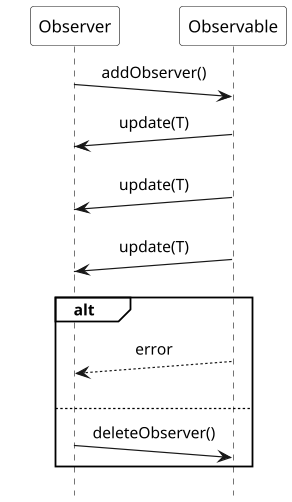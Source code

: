 @startuml

scale 1.2
hide footbox

!pragma teoz true

skinparam monochrome true
skinparam defaultFontName Source Sans Pro
skinparam sequenceMessageAlign center
skinparam participantBackgroundColor #white
skinparam noteBackgroundColor #white
skinparam sequenceGroupBackgroundColor #white
skinparam participantPadding 20

participant Observer
participant Observable

Observer ->(10) Observable : addObserver()

Observable ->(10) Observer : update(T)
Observable ->(10) Observer : update(T)
Observable ->(10) Observer : update(T)

alt
    Observable -->(10) Observer : error
else
    Observer ->(10) Observable : deleteObserver()
end

@enduml
